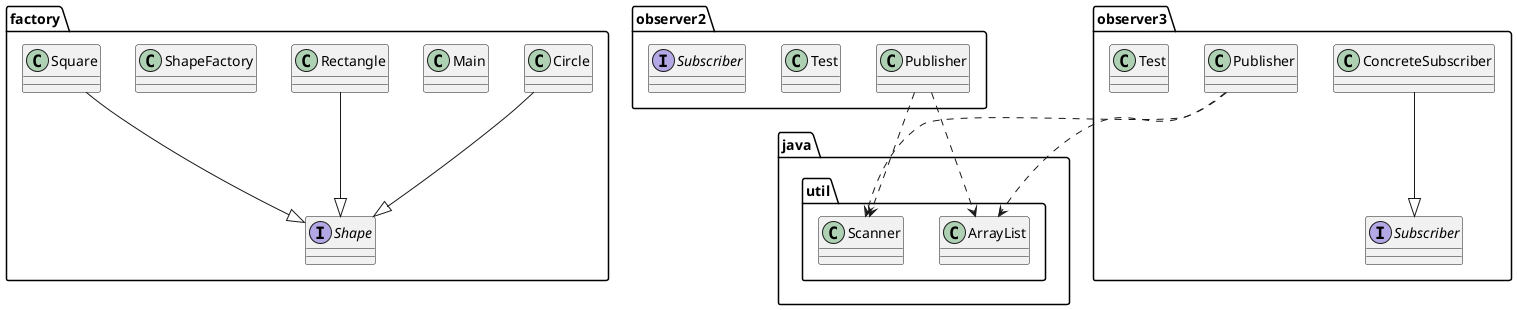 @startuml
class factory.Circle
class factory.Main
class factory.Rectangle
class factory.ShapeFactory
class factory.Square
class java.util.ArrayList
class java.util.Scanner
class observer2.Publisher
class observer2.Test
class observer3.ConcreteSubscriber
class observer3.Publisher
class observer3.Test
interface factory.Shape
interface observer2.Subscriber
interface observer3.Subscriber
factory.Circle --|> factory.Shape
factory.Rectangle --|> factory.Shape
factory.Square --|> factory.Shape
observer2.Publisher ..> java.util.ArrayList
observer2.Publisher ..> java.util.Scanner
observer3.ConcreteSubscriber --|> observer3.Subscriber
observer3.Publisher ..> java.util.ArrayList
observer3.Publisher ..> java.util.Scanner
@enduml